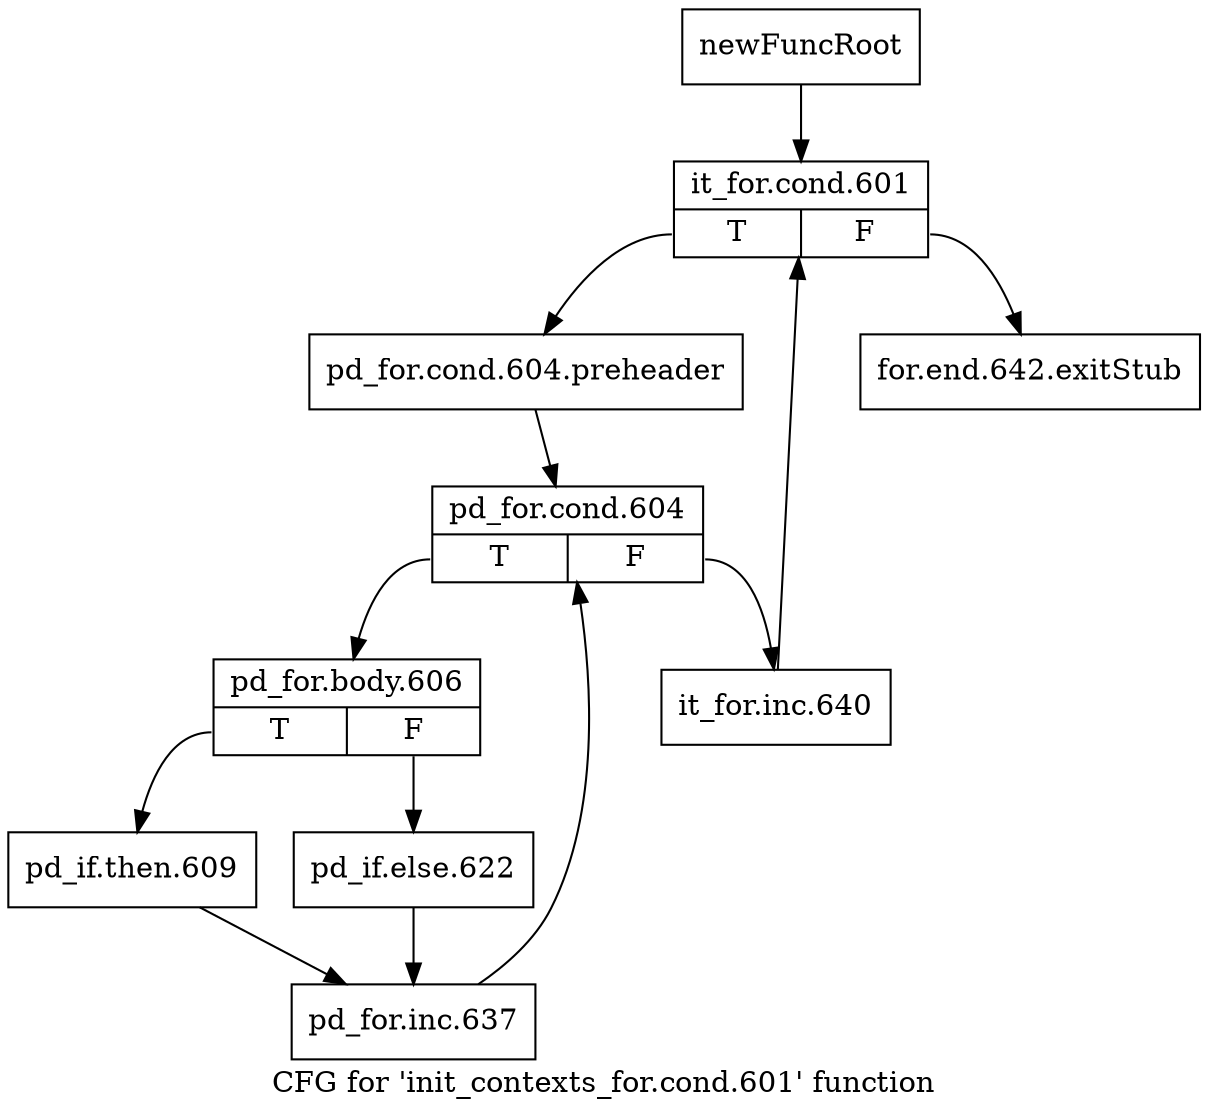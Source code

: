 digraph "CFG for 'init_contexts_for.cond.601' function" {
	label="CFG for 'init_contexts_for.cond.601' function";

	Node0x2374160 [shape=record,label="{newFuncRoot}"];
	Node0x2374160 -> Node0x2374200;
	Node0x23741b0 [shape=record,label="{for.end.642.exitStub}"];
	Node0x2374200 [shape=record,label="{it_for.cond.601|{<s0>T|<s1>F}}"];
	Node0x2374200:s0 -> Node0x2374250;
	Node0x2374200:s1 -> Node0x23741b0;
	Node0x2374250 [shape=record,label="{pd_for.cond.604.preheader}"];
	Node0x2374250 -> Node0x23742a0;
	Node0x23742a0 [shape=record,label="{pd_for.cond.604|{<s0>T|<s1>F}}"];
	Node0x23742a0:s0 -> Node0x2374340;
	Node0x23742a0:s1 -> Node0x23742f0;
	Node0x23742f0 [shape=record,label="{it_for.inc.640}"];
	Node0x23742f0 -> Node0x2374200;
	Node0x2374340 [shape=record,label="{pd_for.body.606|{<s0>T|<s1>F}}"];
	Node0x2374340:s0 -> Node0x23743e0;
	Node0x2374340:s1 -> Node0x2374390;
	Node0x2374390 [shape=record,label="{pd_if.else.622}"];
	Node0x2374390 -> Node0x2374430;
	Node0x23743e0 [shape=record,label="{pd_if.then.609}"];
	Node0x23743e0 -> Node0x2374430;
	Node0x2374430 [shape=record,label="{pd_for.inc.637}"];
	Node0x2374430 -> Node0x23742a0;
}

